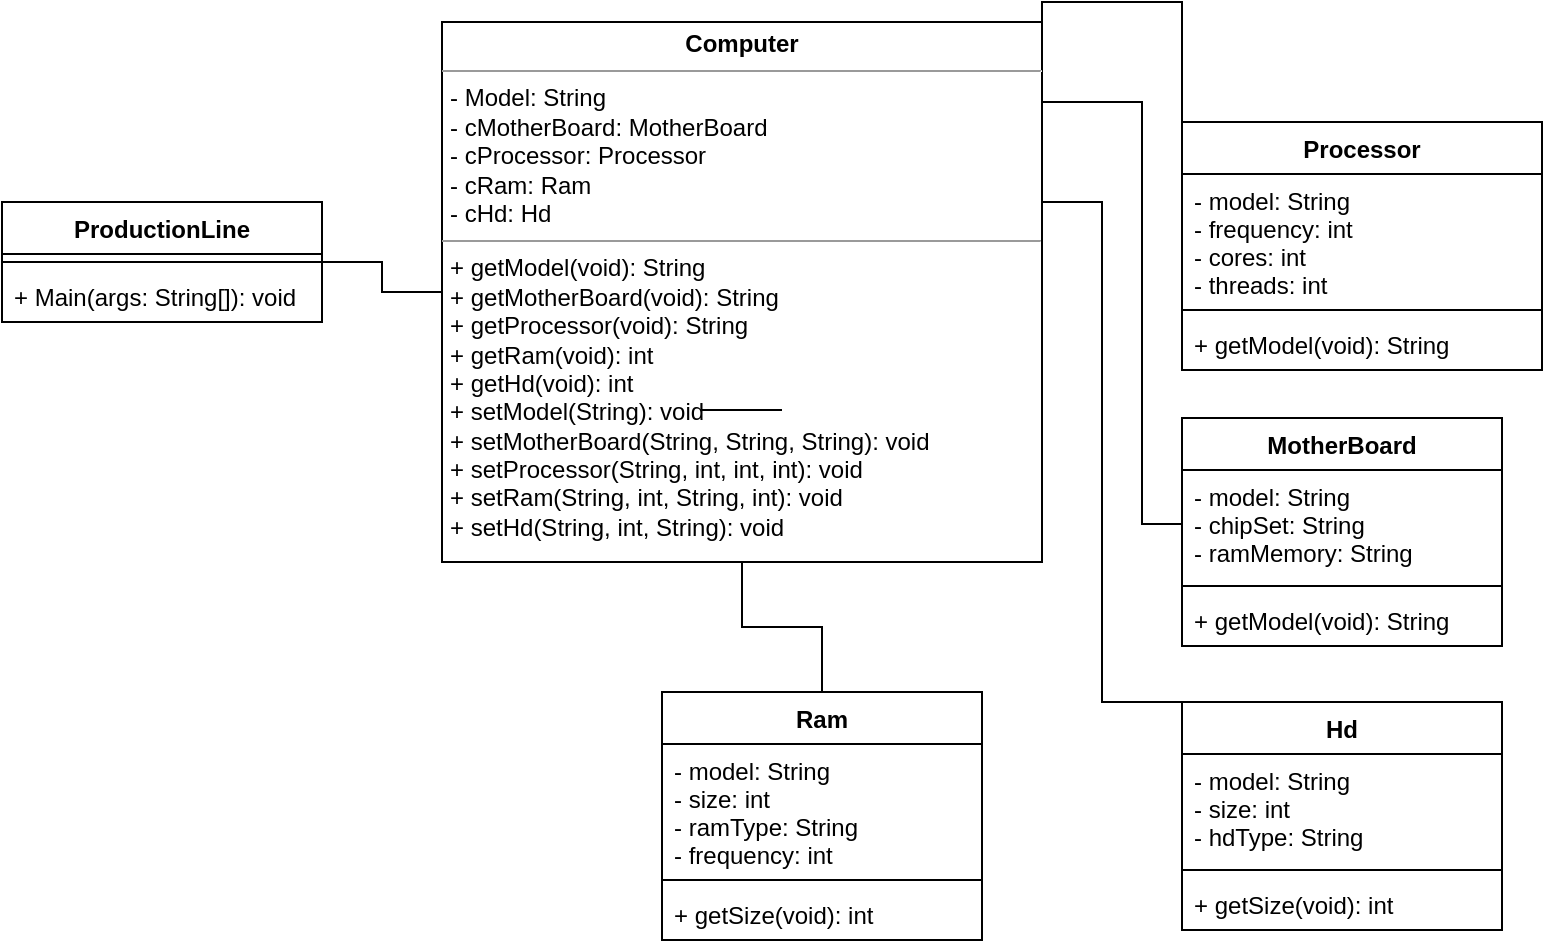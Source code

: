 <mxfile version="20.2.3"><diagram id="NXD7NHWnjireWGIJvP1c" name="Page-1"><mxGraphModel dx="1108" dy="475" grid="1" gridSize="10" guides="1" tooltips="1" connect="1" arrows="1" fold="1" page="1" pageScale="1" pageWidth="850" pageHeight="1100" math="0" shadow="0"><root><mxCell id="0"/><mxCell id="1" parent="0"/><mxCell id="8mAUbHreDbDyfyWsjJuZ-2" value="Ram" style="swimlane;fontStyle=1;align=center;verticalAlign=top;childLayout=stackLayout;horizontal=1;startSize=26;horizontalStack=0;resizeParent=1;resizeParentMax=0;resizeLast=0;collapsible=1;marginBottom=0;" vertex="1" parent="1"><mxGeometry x="360" y="365" width="160" height="124" as="geometry"/></mxCell><mxCell id="8mAUbHreDbDyfyWsjJuZ-3" value="- model: String&#xA;- size: int&#xA;- ramType: String&#xA;- frequency: int" style="text;strokeColor=none;fillColor=none;align=left;verticalAlign=top;spacingLeft=4;spacingRight=4;overflow=hidden;rotatable=0;points=[[0,0.5],[1,0.5]];portConstraint=eastwest;" vertex="1" parent="8mAUbHreDbDyfyWsjJuZ-2"><mxGeometry y="26" width="160" height="64" as="geometry"/></mxCell><mxCell id="8mAUbHreDbDyfyWsjJuZ-4" value="" style="line;strokeWidth=1;fillColor=none;align=left;verticalAlign=middle;spacingTop=-1;spacingLeft=3;spacingRight=3;rotatable=0;labelPosition=right;points=[];portConstraint=eastwest;" vertex="1" parent="8mAUbHreDbDyfyWsjJuZ-2"><mxGeometry y="90" width="160" height="8" as="geometry"/></mxCell><mxCell id="8mAUbHreDbDyfyWsjJuZ-5" value="+ getSize(void): int" style="text;strokeColor=none;fillColor=none;align=left;verticalAlign=top;spacingLeft=4;spacingRight=4;overflow=hidden;rotatable=0;points=[[0,0.5],[1,0.5]];portConstraint=eastwest;" vertex="1" parent="8mAUbHreDbDyfyWsjJuZ-2"><mxGeometry y="98" width="160" height="26" as="geometry"/></mxCell><mxCell id="8mAUbHreDbDyfyWsjJuZ-6" value="MotherBoard" style="swimlane;fontStyle=1;align=center;verticalAlign=top;childLayout=stackLayout;horizontal=1;startSize=26;horizontalStack=0;resizeParent=1;resizeParentMax=0;resizeLast=0;collapsible=1;marginBottom=0;" vertex="1" parent="1"><mxGeometry x="620" y="228" width="160" height="114" as="geometry"/></mxCell><mxCell id="8mAUbHreDbDyfyWsjJuZ-7" value="- model: String&#xA;- chipSet: String&#xA;- ramMemory: String&#xA;&#xA;" style="text;strokeColor=none;fillColor=none;align=left;verticalAlign=top;spacingLeft=4;spacingRight=4;overflow=hidden;rotatable=0;points=[[0,0.5],[1,0.5]];portConstraint=eastwest;" vertex="1" parent="8mAUbHreDbDyfyWsjJuZ-6"><mxGeometry y="26" width="160" height="54" as="geometry"/></mxCell><mxCell id="8mAUbHreDbDyfyWsjJuZ-8" value="" style="line;strokeWidth=1;fillColor=none;align=left;verticalAlign=middle;spacingTop=-1;spacingLeft=3;spacingRight=3;rotatable=0;labelPosition=right;points=[];portConstraint=eastwest;" vertex="1" parent="8mAUbHreDbDyfyWsjJuZ-6"><mxGeometry y="80" width="160" height="8" as="geometry"/></mxCell><mxCell id="8mAUbHreDbDyfyWsjJuZ-9" value="+ getModel(void): String" style="text;strokeColor=none;fillColor=none;align=left;verticalAlign=top;spacingLeft=4;spacingRight=4;overflow=hidden;rotatable=0;points=[[0,0.5],[1,0.5]];portConstraint=eastwest;" vertex="1" parent="8mAUbHreDbDyfyWsjJuZ-6"><mxGeometry y="88" width="160" height="26" as="geometry"/></mxCell><mxCell id="8mAUbHreDbDyfyWsjJuZ-10" value="Hd" style="swimlane;fontStyle=1;align=center;verticalAlign=top;childLayout=stackLayout;horizontal=1;startSize=26;horizontalStack=0;resizeParent=1;resizeParentMax=0;resizeLast=0;collapsible=1;marginBottom=0;" vertex="1" parent="1"><mxGeometry x="620" y="370" width="160" height="114" as="geometry"/></mxCell><mxCell id="8mAUbHreDbDyfyWsjJuZ-11" value="- model: String&#xA;- size: int&#xA;- hdType: String&#xA;" style="text;strokeColor=none;fillColor=none;align=left;verticalAlign=top;spacingLeft=4;spacingRight=4;overflow=hidden;rotatable=0;points=[[0,0.5],[1,0.5]];portConstraint=eastwest;" vertex="1" parent="8mAUbHreDbDyfyWsjJuZ-10"><mxGeometry y="26" width="160" height="54" as="geometry"/></mxCell><mxCell id="8mAUbHreDbDyfyWsjJuZ-12" value="" style="line;strokeWidth=1;fillColor=none;align=left;verticalAlign=middle;spacingTop=-1;spacingLeft=3;spacingRight=3;rotatable=0;labelPosition=right;points=[];portConstraint=eastwest;" vertex="1" parent="8mAUbHreDbDyfyWsjJuZ-10"><mxGeometry y="80" width="160" height="8" as="geometry"/></mxCell><mxCell id="8mAUbHreDbDyfyWsjJuZ-13" value="+ getSize(void): int" style="text;strokeColor=none;fillColor=none;align=left;verticalAlign=top;spacingLeft=4;spacingRight=4;overflow=hidden;rotatable=0;points=[[0,0.5],[1,0.5]];portConstraint=eastwest;" vertex="1" parent="8mAUbHreDbDyfyWsjJuZ-10"><mxGeometry y="88" width="160" height="26" as="geometry"/></mxCell><mxCell id="8mAUbHreDbDyfyWsjJuZ-14" value="Processor" style="swimlane;fontStyle=1;align=center;verticalAlign=top;childLayout=stackLayout;horizontal=1;startSize=26;horizontalStack=0;resizeParent=1;resizeParentMax=0;resizeLast=0;collapsible=1;marginBottom=0;" vertex="1" parent="1"><mxGeometry x="620" y="80" width="180" height="124" as="geometry"/></mxCell><mxCell id="8mAUbHreDbDyfyWsjJuZ-15" value="- model: String&#xA;- frequency: int&#xA;- cores: int&#xA;- threads: int&#xA;" style="text;strokeColor=none;fillColor=none;align=left;verticalAlign=top;spacingLeft=4;spacingRight=4;overflow=hidden;rotatable=0;points=[[0,0.5],[1,0.5]];portConstraint=eastwest;" vertex="1" parent="8mAUbHreDbDyfyWsjJuZ-14"><mxGeometry y="26" width="180" height="64" as="geometry"/></mxCell><mxCell id="8mAUbHreDbDyfyWsjJuZ-16" value="" style="line;strokeWidth=1;fillColor=none;align=left;verticalAlign=middle;spacingTop=-1;spacingLeft=3;spacingRight=3;rotatable=0;labelPosition=right;points=[];portConstraint=eastwest;" vertex="1" parent="8mAUbHreDbDyfyWsjJuZ-14"><mxGeometry y="90" width="180" height="8" as="geometry"/></mxCell><mxCell id="8mAUbHreDbDyfyWsjJuZ-17" value="+ getModel(void): String" style="text;strokeColor=none;fillColor=none;align=left;verticalAlign=top;spacingLeft=4;spacingRight=4;overflow=hidden;rotatable=0;points=[[0,0.5],[1,0.5]];portConstraint=eastwest;" vertex="1" parent="8mAUbHreDbDyfyWsjJuZ-14"><mxGeometry y="98" width="180" height="26" as="geometry"/></mxCell><mxCell id="8mAUbHreDbDyfyWsjJuZ-22" value="&lt;p style=&quot;margin:0px;margin-top:4px;text-align:center;&quot;&gt;&lt;b&gt;Computer&lt;/b&gt;&lt;br&gt;&lt;/p&gt;&lt;hr size=&quot;1&quot;&gt;&lt;p style=&quot;margin:0px;margin-left:4px;&quot;&gt;- Model: String&lt;br&gt;- cMotherBoard: MotherBoard&lt;/p&gt;&lt;p style=&quot;margin:0px;margin-left:4px;&quot;&gt;- cProcessor: Processor&lt;/p&gt;&lt;p style=&quot;margin:0px;margin-left:4px;&quot;&gt;- cRam: Ram&lt;/p&gt;&lt;p style=&quot;margin:0px;margin-left:4px;&quot;&gt;- cHd: Hd&lt;/p&gt;&lt;hr size=&quot;1&quot;&gt;&lt;p style=&quot;margin:0px;margin-left:4px;&quot;&gt;+ getModel(void): String&lt;br&gt;&lt;/p&gt;&lt;p style=&quot;margin:0px;margin-left:4px;&quot;&gt;+ getMotherBoard(void): String&lt;br&gt;&lt;/p&gt;&lt;p style=&quot;margin:0px;margin-left:4px;&quot;&gt;+ getProcessor(void): String&lt;br&gt;+ getRam(void): int&lt;br&gt;&lt;/p&gt;&lt;p style=&quot;margin:0px;margin-left:4px;&quot;&gt;+ getHd(void): int&lt;/p&gt;&lt;p style=&quot;margin:0px;margin-left:4px;&quot;&gt;+ setModel(String): void&lt;br&gt;&lt;/p&gt;&lt;p style=&quot;margin:0px;margin-left:4px;&quot;&gt;+ setMotherBoard(String, String, String): void&lt;/p&gt;&lt;p style=&quot;margin:0px;margin-left:4px;&quot;&gt;+ setProcessor(String, int, int, int): void&lt;/p&gt;&lt;p style=&quot;margin:0px;margin-left:4px;&quot;&gt;+ setRam(String, int, String, int): void&lt;/p&gt;&lt;p style=&quot;margin:0px;margin-left:4px;&quot;&gt;+ setHd(String, int, String): void&lt;br&gt;&lt;/p&gt;" style="verticalAlign=top;align=left;overflow=fill;fontSize=12;fontFamily=Helvetica;html=1;" vertex="1" parent="1"><mxGeometry x="250" y="30" width="300" height="270" as="geometry"/></mxCell><mxCell id="8mAUbHreDbDyfyWsjJuZ-23" value="ProductionLine" style="swimlane;fontStyle=1;align=center;verticalAlign=top;childLayout=stackLayout;horizontal=1;startSize=26;horizontalStack=0;resizeParent=1;resizeParentMax=0;resizeLast=0;collapsible=1;marginBottom=0;" vertex="1" parent="1"><mxGeometry x="30" y="120" width="160" height="60" as="geometry"/></mxCell><mxCell id="8mAUbHreDbDyfyWsjJuZ-25" value="" style="line;strokeWidth=1;fillColor=none;align=left;verticalAlign=middle;spacingTop=-1;spacingLeft=3;spacingRight=3;rotatable=0;labelPosition=right;points=[];portConstraint=eastwest;" vertex="1" parent="8mAUbHreDbDyfyWsjJuZ-23"><mxGeometry y="26" width="160" height="8" as="geometry"/></mxCell><mxCell id="8mAUbHreDbDyfyWsjJuZ-26" value="+ Main(args: String[]): void" style="text;strokeColor=none;fillColor=none;align=left;verticalAlign=top;spacingLeft=4;spacingRight=4;overflow=hidden;rotatable=0;points=[[0,0.5],[1,0.5]];portConstraint=eastwest;" vertex="1" parent="8mAUbHreDbDyfyWsjJuZ-23"><mxGeometry y="34" width="160" height="26" as="geometry"/></mxCell><mxCell id="8mAUbHreDbDyfyWsjJuZ-27" value="" style="line;strokeWidth=1;fillColor=none;align=left;verticalAlign=middle;spacingTop=-1;spacingLeft=3;spacingRight=3;rotatable=0;labelPosition=right;points=[];portConstraint=eastwest;" vertex="1" parent="1"><mxGeometry x="380" y="220" width="40" height="8" as="geometry"/></mxCell><mxCell id="8mAUbHreDbDyfyWsjJuZ-28" value="" style="endArrow=none;html=1;edgeStyle=orthogonalEdgeStyle;rounded=0;exitX=1;exitY=0.5;exitDx=0;exitDy=0;entryX=0;entryY=0.5;entryDx=0;entryDy=0;" edge="1" parent="1" source="8mAUbHreDbDyfyWsjJuZ-23" target="8mAUbHreDbDyfyWsjJuZ-22"><mxGeometry relative="1" as="geometry"><mxPoint x="320" y="220" as="sourcePoint"/><mxPoint x="480" y="220" as="targetPoint"/></mxGeometry></mxCell><mxCell id="8mAUbHreDbDyfyWsjJuZ-31" value="" style="endArrow=none;html=1;edgeStyle=orthogonalEdgeStyle;rounded=0;entryX=0;entryY=0;entryDx=0;entryDy=0;exitX=1;exitY=0;exitDx=0;exitDy=0;" edge="1" parent="1" source="8mAUbHreDbDyfyWsjJuZ-22" target="8mAUbHreDbDyfyWsjJuZ-14"><mxGeometry relative="1" as="geometry"><mxPoint x="560" y="30" as="sourcePoint"/><mxPoint x="280" y="160" as="targetPoint"/></mxGeometry></mxCell><mxCell id="8mAUbHreDbDyfyWsjJuZ-32" value="" style="endArrow=none;html=1;edgeStyle=orthogonalEdgeStyle;rounded=0;entryX=0;entryY=0.5;entryDx=0;entryDy=0;exitX=1;exitY=0.25;exitDx=0;exitDy=0;" edge="1" parent="1" source="8mAUbHreDbDyfyWsjJuZ-22" target="8mAUbHreDbDyfyWsjJuZ-7"><mxGeometry relative="1" as="geometry"><mxPoint x="560" y="40" as="sourcePoint"/><mxPoint x="630" y="90" as="targetPoint"/><Array as="points"><mxPoint x="550" y="70"/><mxPoint x="600" y="70"/><mxPoint x="600" y="281"/></Array></mxGeometry></mxCell><mxCell id="8mAUbHreDbDyfyWsjJuZ-33" value="" style="endArrow=none;html=1;edgeStyle=orthogonalEdgeStyle;rounded=0;entryX=0;entryY=0;entryDx=0;entryDy=0;exitX=1;exitY=0.5;exitDx=0;exitDy=0;" edge="1" parent="1" source="8mAUbHreDbDyfyWsjJuZ-22" target="8mAUbHreDbDyfyWsjJuZ-10"><mxGeometry relative="1" as="geometry"><mxPoint x="570" y="50" as="sourcePoint"/><mxPoint x="640" y="100" as="targetPoint"/><Array as="points"><mxPoint x="550" y="120"/><mxPoint x="580" y="120"/><mxPoint x="580" y="370"/></Array></mxGeometry></mxCell><mxCell id="8mAUbHreDbDyfyWsjJuZ-34" value="" style="endArrow=none;html=1;edgeStyle=orthogonalEdgeStyle;rounded=0;entryX=0.5;entryY=0;entryDx=0;entryDy=0;exitX=0.5;exitY=1;exitDx=0;exitDy=0;" edge="1" parent="1" source="8mAUbHreDbDyfyWsjJuZ-22" target="8mAUbHreDbDyfyWsjJuZ-2"><mxGeometry relative="1" as="geometry"><mxPoint x="580" y="60" as="sourcePoint"/><mxPoint x="650" y="110" as="targetPoint"/></mxGeometry></mxCell></root></mxGraphModel></diagram></mxfile>